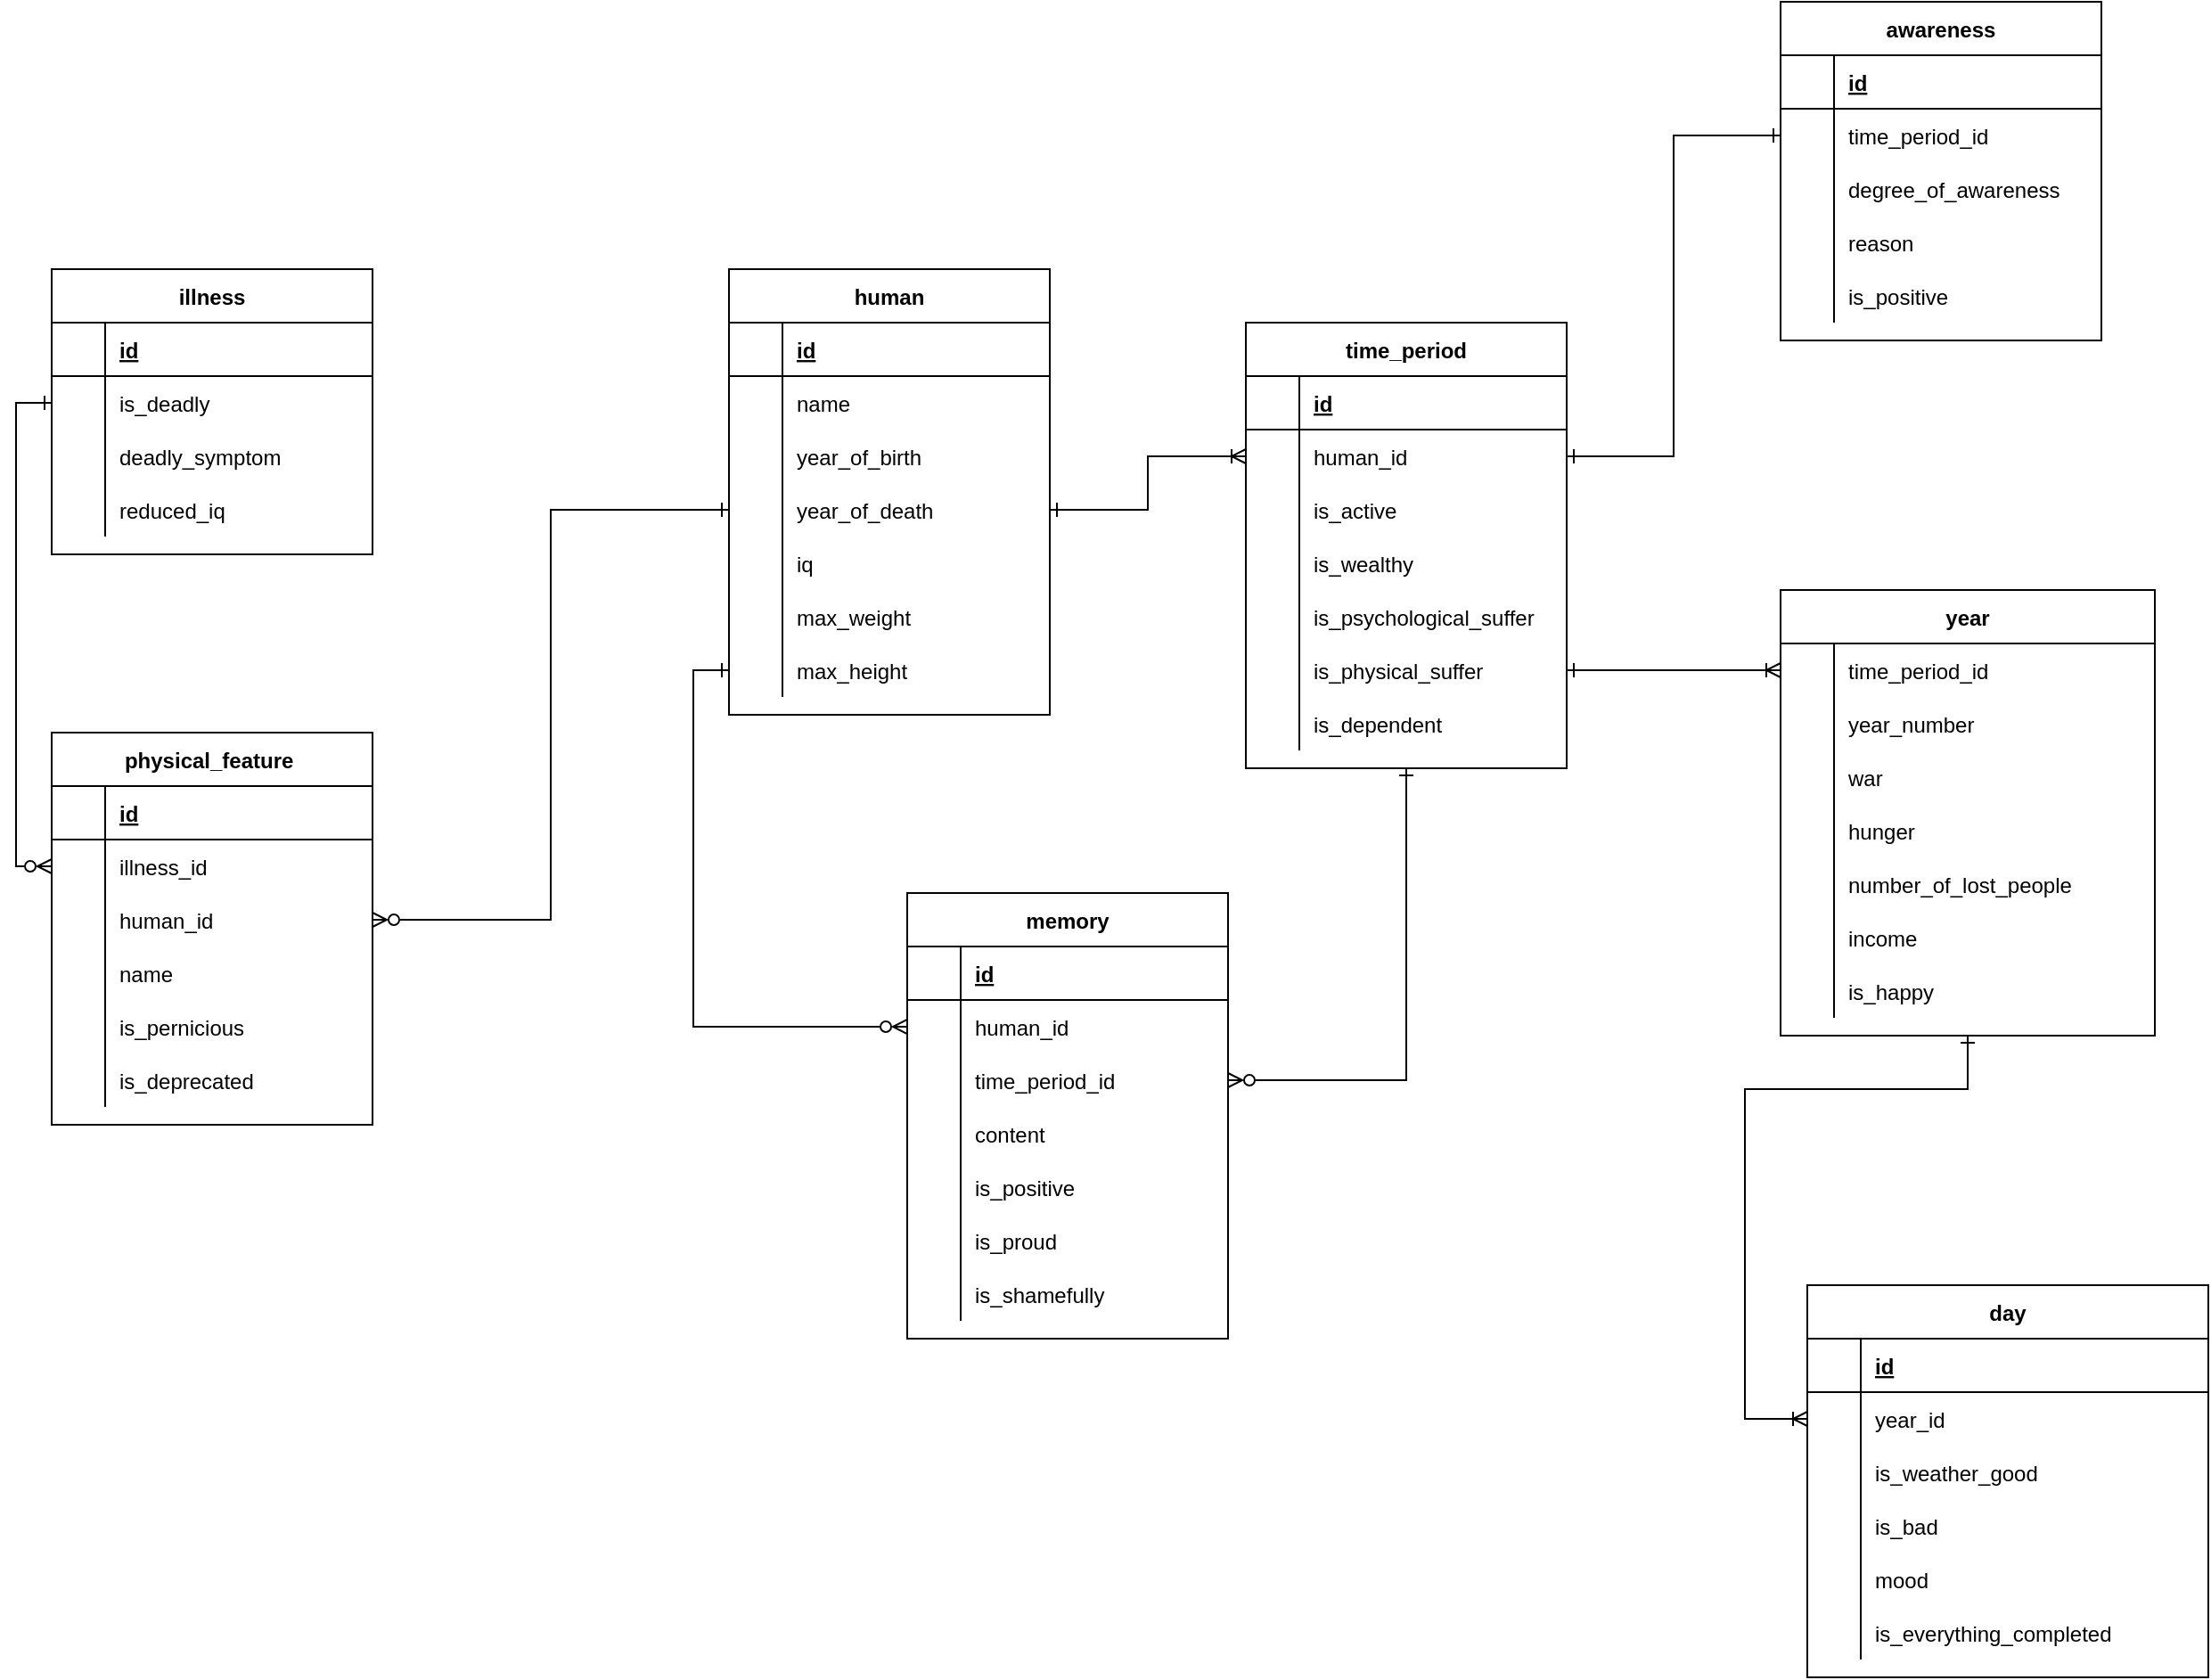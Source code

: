 <mxfile version="20.3.3" type="github">
  <diagram id="R2lEEEUBdFMjLlhIrx00" name="Page-1">
    <mxGraphModel dx="1298" dy="684" grid="1" gridSize="10" guides="1" tooltips="1" connect="1" arrows="1" fold="1" page="1" pageScale="1" pageWidth="850" pageHeight="1100" math="0" shadow="0" extFonts="Permanent Marker^https://fonts.googleapis.com/css?family=Permanent+Marker">
      <root>
        <mxCell id="0" />
        <mxCell id="1" parent="0" />
        <mxCell id="psuaxd9WMxlaG7wg7UD9-1" value="memory" style="shape=table;startSize=30;container=1;collapsible=1;childLayout=tableLayout;fixedRows=1;rowLines=0;fontStyle=1;align=center;resizeLast=1;" parent="1" vertex="1">
          <mxGeometry x="760" y="540" width="180" height="250" as="geometry" />
        </mxCell>
        <mxCell id="psuaxd9WMxlaG7wg7UD9-2" value="" style="shape=tableRow;horizontal=0;startSize=0;swimlaneHead=0;swimlaneBody=0;fillColor=none;collapsible=0;dropTarget=0;points=[[0,0.5],[1,0.5]];portConstraint=eastwest;top=0;left=0;right=0;bottom=1;" parent="psuaxd9WMxlaG7wg7UD9-1" vertex="1">
          <mxGeometry y="30" width="180" height="30" as="geometry" />
        </mxCell>
        <mxCell id="psuaxd9WMxlaG7wg7UD9-3" value="" style="shape=partialRectangle;connectable=0;fillColor=none;top=0;left=0;bottom=0;right=0;fontStyle=1;overflow=hidden;" parent="psuaxd9WMxlaG7wg7UD9-2" vertex="1">
          <mxGeometry width="30" height="30" as="geometry">
            <mxRectangle width="30" height="30" as="alternateBounds" />
          </mxGeometry>
        </mxCell>
        <mxCell id="psuaxd9WMxlaG7wg7UD9-4" value="id" style="shape=partialRectangle;connectable=0;fillColor=none;top=0;left=0;bottom=0;right=0;align=left;spacingLeft=6;fontStyle=5;overflow=hidden;" parent="psuaxd9WMxlaG7wg7UD9-2" vertex="1">
          <mxGeometry x="30" width="150" height="30" as="geometry">
            <mxRectangle width="150" height="30" as="alternateBounds" />
          </mxGeometry>
        </mxCell>
        <mxCell id="psuaxd9WMxlaG7wg7UD9-5" value="" style="shape=tableRow;horizontal=0;startSize=0;swimlaneHead=0;swimlaneBody=0;fillColor=none;collapsible=0;dropTarget=0;points=[[0,0.5],[1,0.5]];portConstraint=eastwest;top=0;left=0;right=0;bottom=0;" parent="psuaxd9WMxlaG7wg7UD9-1" vertex="1">
          <mxGeometry y="60" width="180" height="30" as="geometry" />
        </mxCell>
        <mxCell id="psuaxd9WMxlaG7wg7UD9-6" value="" style="shape=partialRectangle;connectable=0;fillColor=none;top=0;left=0;bottom=0;right=0;editable=1;overflow=hidden;" parent="psuaxd9WMxlaG7wg7UD9-5" vertex="1">
          <mxGeometry width="30" height="30" as="geometry">
            <mxRectangle width="30" height="30" as="alternateBounds" />
          </mxGeometry>
        </mxCell>
        <mxCell id="psuaxd9WMxlaG7wg7UD9-7" value="human_id" style="shape=partialRectangle;connectable=0;fillColor=none;top=0;left=0;bottom=0;right=0;align=left;spacingLeft=6;overflow=hidden;" parent="psuaxd9WMxlaG7wg7UD9-5" vertex="1">
          <mxGeometry x="30" width="150" height="30" as="geometry">
            <mxRectangle width="150" height="30" as="alternateBounds" />
          </mxGeometry>
        </mxCell>
        <mxCell id="psuaxd9WMxlaG7wg7UD9-8" value="" style="shape=tableRow;horizontal=0;startSize=0;swimlaneHead=0;swimlaneBody=0;fillColor=none;collapsible=0;dropTarget=0;points=[[0,0.5],[1,0.5]];portConstraint=eastwest;top=0;left=0;right=0;bottom=0;" parent="psuaxd9WMxlaG7wg7UD9-1" vertex="1">
          <mxGeometry y="90" width="180" height="30" as="geometry" />
        </mxCell>
        <mxCell id="psuaxd9WMxlaG7wg7UD9-9" value="" style="shape=partialRectangle;connectable=0;fillColor=none;top=0;left=0;bottom=0;right=0;editable=1;overflow=hidden;" parent="psuaxd9WMxlaG7wg7UD9-8" vertex="1">
          <mxGeometry width="30" height="30" as="geometry">
            <mxRectangle width="30" height="30" as="alternateBounds" />
          </mxGeometry>
        </mxCell>
        <mxCell id="psuaxd9WMxlaG7wg7UD9-10" value="time_period_id" style="shape=partialRectangle;connectable=0;fillColor=none;top=0;left=0;bottom=0;right=0;align=left;spacingLeft=6;overflow=hidden;" parent="psuaxd9WMxlaG7wg7UD9-8" vertex="1">
          <mxGeometry x="30" width="150" height="30" as="geometry">
            <mxRectangle width="150" height="30" as="alternateBounds" />
          </mxGeometry>
        </mxCell>
        <mxCell id="psuaxd9WMxlaG7wg7UD9-11" value="" style="shape=tableRow;horizontal=0;startSize=0;swimlaneHead=0;swimlaneBody=0;fillColor=none;collapsible=0;dropTarget=0;points=[[0,0.5],[1,0.5]];portConstraint=eastwest;top=0;left=0;right=0;bottom=0;" parent="psuaxd9WMxlaG7wg7UD9-1" vertex="1">
          <mxGeometry y="120" width="180" height="30" as="geometry" />
        </mxCell>
        <mxCell id="psuaxd9WMxlaG7wg7UD9-12" value="" style="shape=partialRectangle;connectable=0;fillColor=none;top=0;left=0;bottom=0;right=0;editable=1;overflow=hidden;" parent="psuaxd9WMxlaG7wg7UD9-11" vertex="1">
          <mxGeometry width="30" height="30" as="geometry">
            <mxRectangle width="30" height="30" as="alternateBounds" />
          </mxGeometry>
        </mxCell>
        <mxCell id="psuaxd9WMxlaG7wg7UD9-13" value="content" style="shape=partialRectangle;connectable=0;fillColor=none;top=0;left=0;bottom=0;right=0;align=left;spacingLeft=6;overflow=hidden;" parent="psuaxd9WMxlaG7wg7UD9-11" vertex="1">
          <mxGeometry x="30" width="150" height="30" as="geometry">
            <mxRectangle width="150" height="30" as="alternateBounds" />
          </mxGeometry>
        </mxCell>
        <mxCell id="psuaxd9WMxlaG7wg7UD9-167" value="" style="shape=tableRow;horizontal=0;startSize=0;swimlaneHead=0;swimlaneBody=0;fillColor=none;collapsible=0;dropTarget=0;points=[[0,0.5],[1,0.5]];portConstraint=eastwest;top=0;left=0;right=0;bottom=0;" parent="psuaxd9WMxlaG7wg7UD9-1" vertex="1">
          <mxGeometry y="150" width="180" height="30" as="geometry" />
        </mxCell>
        <mxCell id="psuaxd9WMxlaG7wg7UD9-168" value="" style="shape=partialRectangle;connectable=0;fillColor=none;top=0;left=0;bottom=0;right=0;editable=1;overflow=hidden;" parent="psuaxd9WMxlaG7wg7UD9-167" vertex="1">
          <mxGeometry width="30" height="30" as="geometry">
            <mxRectangle width="30" height="30" as="alternateBounds" />
          </mxGeometry>
        </mxCell>
        <mxCell id="psuaxd9WMxlaG7wg7UD9-169" value="is_positive" style="shape=partialRectangle;connectable=0;fillColor=none;top=0;left=0;bottom=0;right=0;align=left;spacingLeft=6;overflow=hidden;" parent="psuaxd9WMxlaG7wg7UD9-167" vertex="1">
          <mxGeometry x="30" width="150" height="30" as="geometry">
            <mxRectangle width="150" height="30" as="alternateBounds" />
          </mxGeometry>
        </mxCell>
        <mxCell id="psuaxd9WMxlaG7wg7UD9-170" value="" style="shape=tableRow;horizontal=0;startSize=0;swimlaneHead=0;swimlaneBody=0;fillColor=none;collapsible=0;dropTarget=0;points=[[0,0.5],[1,0.5]];portConstraint=eastwest;top=0;left=0;right=0;bottom=0;" parent="psuaxd9WMxlaG7wg7UD9-1" vertex="1">
          <mxGeometry y="180" width="180" height="30" as="geometry" />
        </mxCell>
        <mxCell id="psuaxd9WMxlaG7wg7UD9-171" value="" style="shape=partialRectangle;connectable=0;fillColor=none;top=0;left=0;bottom=0;right=0;editable=1;overflow=hidden;" parent="psuaxd9WMxlaG7wg7UD9-170" vertex="1">
          <mxGeometry width="30" height="30" as="geometry">
            <mxRectangle width="30" height="30" as="alternateBounds" />
          </mxGeometry>
        </mxCell>
        <mxCell id="psuaxd9WMxlaG7wg7UD9-172" value="is_proud" style="shape=partialRectangle;connectable=0;fillColor=none;top=0;left=0;bottom=0;right=0;align=left;spacingLeft=6;overflow=hidden;" parent="psuaxd9WMxlaG7wg7UD9-170" vertex="1">
          <mxGeometry x="30" width="150" height="30" as="geometry">
            <mxRectangle width="150" height="30" as="alternateBounds" />
          </mxGeometry>
        </mxCell>
        <mxCell id="psuaxd9WMxlaG7wg7UD9-173" value="" style="shape=tableRow;horizontal=0;startSize=0;swimlaneHead=0;swimlaneBody=0;fillColor=none;collapsible=0;dropTarget=0;points=[[0,0.5],[1,0.5]];portConstraint=eastwest;top=0;left=0;right=0;bottom=0;" parent="psuaxd9WMxlaG7wg7UD9-1" vertex="1">
          <mxGeometry y="210" width="180" height="30" as="geometry" />
        </mxCell>
        <mxCell id="psuaxd9WMxlaG7wg7UD9-174" value="" style="shape=partialRectangle;connectable=0;fillColor=none;top=0;left=0;bottom=0;right=0;editable=1;overflow=hidden;" parent="psuaxd9WMxlaG7wg7UD9-173" vertex="1">
          <mxGeometry width="30" height="30" as="geometry">
            <mxRectangle width="30" height="30" as="alternateBounds" />
          </mxGeometry>
        </mxCell>
        <mxCell id="psuaxd9WMxlaG7wg7UD9-175" value="is_shamefully" style="shape=partialRectangle;connectable=0;fillColor=none;top=0;left=0;bottom=0;right=0;align=left;spacingLeft=6;overflow=hidden;" parent="psuaxd9WMxlaG7wg7UD9-173" vertex="1">
          <mxGeometry x="30" width="150" height="30" as="geometry">
            <mxRectangle width="150" height="30" as="alternateBounds" />
          </mxGeometry>
        </mxCell>
        <mxCell id="psuaxd9WMxlaG7wg7UD9-14" value="illness" style="shape=table;startSize=30;container=1;collapsible=1;childLayout=tableLayout;fixedRows=1;rowLines=0;fontStyle=1;align=center;resizeLast=1;" parent="1" vertex="1">
          <mxGeometry x="280" y="190" width="180.0" height="160" as="geometry" />
        </mxCell>
        <mxCell id="psuaxd9WMxlaG7wg7UD9-15" value="" style="shape=tableRow;horizontal=0;startSize=0;swimlaneHead=0;swimlaneBody=0;fillColor=none;collapsible=0;dropTarget=0;points=[[0,0.5],[1,0.5]];portConstraint=eastwest;top=0;left=0;right=0;bottom=1;" parent="psuaxd9WMxlaG7wg7UD9-14" vertex="1">
          <mxGeometry y="30" width="180.0" height="30" as="geometry" />
        </mxCell>
        <mxCell id="psuaxd9WMxlaG7wg7UD9-16" value="" style="shape=partialRectangle;connectable=0;fillColor=none;top=0;left=0;bottom=0;right=0;fontStyle=1;overflow=hidden;" parent="psuaxd9WMxlaG7wg7UD9-15" vertex="1">
          <mxGeometry width="30" height="30" as="geometry">
            <mxRectangle width="30" height="30" as="alternateBounds" />
          </mxGeometry>
        </mxCell>
        <mxCell id="psuaxd9WMxlaG7wg7UD9-17" value="id" style="shape=partialRectangle;connectable=0;fillColor=none;top=0;left=0;bottom=0;right=0;align=left;spacingLeft=6;fontStyle=5;overflow=hidden;" parent="psuaxd9WMxlaG7wg7UD9-15" vertex="1">
          <mxGeometry x="30" width="150.0" height="30" as="geometry">
            <mxRectangle width="150.0" height="30" as="alternateBounds" />
          </mxGeometry>
        </mxCell>
        <mxCell id="psuaxd9WMxlaG7wg7UD9-21" value="" style="shape=tableRow;horizontal=0;startSize=0;swimlaneHead=0;swimlaneBody=0;fillColor=none;collapsible=0;dropTarget=0;points=[[0,0.5],[1,0.5]];portConstraint=eastwest;top=0;left=0;right=0;bottom=0;" parent="psuaxd9WMxlaG7wg7UD9-14" vertex="1">
          <mxGeometry y="60" width="180.0" height="30" as="geometry" />
        </mxCell>
        <mxCell id="psuaxd9WMxlaG7wg7UD9-22" value="" style="shape=partialRectangle;connectable=0;fillColor=none;top=0;left=0;bottom=0;right=0;editable=1;overflow=hidden;" parent="psuaxd9WMxlaG7wg7UD9-21" vertex="1">
          <mxGeometry width="30" height="30" as="geometry">
            <mxRectangle width="30" height="30" as="alternateBounds" />
          </mxGeometry>
        </mxCell>
        <mxCell id="psuaxd9WMxlaG7wg7UD9-23" value="is_deadly" style="shape=partialRectangle;connectable=0;fillColor=none;top=0;left=0;bottom=0;right=0;align=left;spacingLeft=6;overflow=hidden;" parent="psuaxd9WMxlaG7wg7UD9-21" vertex="1">
          <mxGeometry x="30" width="150.0" height="30" as="geometry">
            <mxRectangle width="150.0" height="30" as="alternateBounds" />
          </mxGeometry>
        </mxCell>
        <mxCell id="psuaxd9WMxlaG7wg7UD9-24" value="" style="shape=tableRow;horizontal=0;startSize=0;swimlaneHead=0;swimlaneBody=0;fillColor=none;collapsible=0;dropTarget=0;points=[[0,0.5],[1,0.5]];portConstraint=eastwest;top=0;left=0;right=0;bottom=0;" parent="psuaxd9WMxlaG7wg7UD9-14" vertex="1">
          <mxGeometry y="90" width="180.0" height="30" as="geometry" />
        </mxCell>
        <mxCell id="psuaxd9WMxlaG7wg7UD9-25" value="" style="shape=partialRectangle;connectable=0;fillColor=none;top=0;left=0;bottom=0;right=0;editable=1;overflow=hidden;" parent="psuaxd9WMxlaG7wg7UD9-24" vertex="1">
          <mxGeometry width="30" height="30" as="geometry">
            <mxRectangle width="30" height="30" as="alternateBounds" />
          </mxGeometry>
        </mxCell>
        <mxCell id="psuaxd9WMxlaG7wg7UD9-26" value="deadly_symptom" style="shape=partialRectangle;connectable=0;fillColor=none;top=0;left=0;bottom=0;right=0;align=left;spacingLeft=6;overflow=hidden;" parent="psuaxd9WMxlaG7wg7UD9-24" vertex="1">
          <mxGeometry x="30" width="150.0" height="30" as="geometry">
            <mxRectangle width="150.0" height="30" as="alternateBounds" />
          </mxGeometry>
        </mxCell>
        <mxCell id="Qp9HagO6VW5ibXUJ8tIW-1" value="" style="shape=tableRow;horizontal=0;startSize=0;swimlaneHead=0;swimlaneBody=0;fillColor=none;collapsible=0;dropTarget=0;points=[[0,0.5],[1,0.5]];portConstraint=eastwest;top=0;left=0;right=0;bottom=0;" vertex="1" parent="psuaxd9WMxlaG7wg7UD9-14">
          <mxGeometry y="120" width="180.0" height="30" as="geometry" />
        </mxCell>
        <mxCell id="Qp9HagO6VW5ibXUJ8tIW-2" value="" style="shape=partialRectangle;connectable=0;fillColor=none;top=0;left=0;bottom=0;right=0;editable=1;overflow=hidden;" vertex="1" parent="Qp9HagO6VW5ibXUJ8tIW-1">
          <mxGeometry width="30" height="30" as="geometry">
            <mxRectangle width="30" height="30" as="alternateBounds" />
          </mxGeometry>
        </mxCell>
        <mxCell id="Qp9HagO6VW5ibXUJ8tIW-3" value="reduced_iq" style="shape=partialRectangle;connectable=0;fillColor=none;top=0;left=0;bottom=0;right=0;align=left;spacingLeft=6;overflow=hidden;" vertex="1" parent="Qp9HagO6VW5ibXUJ8tIW-1">
          <mxGeometry x="30" width="150.0" height="30" as="geometry">
            <mxRectangle width="150.0" height="30" as="alternateBounds" />
          </mxGeometry>
        </mxCell>
        <mxCell id="psuaxd9WMxlaG7wg7UD9-144" style="edgeStyle=orthogonalEdgeStyle;rounded=0;orthogonalLoop=1;jettySize=auto;html=1;startArrow=ERone;startFill=0;endArrow=ERone;endFill=0;exitX=1;exitY=0.5;exitDx=0;exitDy=0;" parent="1" source="psuaxd9WMxlaG7wg7UD9-31" target="psuaxd9WMxlaG7wg7UD9-70" edge="1">
          <mxGeometry relative="1" as="geometry" />
        </mxCell>
        <mxCell id="psuaxd9WMxlaG7wg7UD9-27" value="time_period" style="shape=table;startSize=30;container=1;collapsible=1;childLayout=tableLayout;fixedRows=1;rowLines=0;fontStyle=1;align=center;resizeLast=1;" parent="1" vertex="1">
          <mxGeometry x="950" y="220" width="180" height="250" as="geometry" />
        </mxCell>
        <mxCell id="psuaxd9WMxlaG7wg7UD9-28" value="" style="shape=tableRow;horizontal=0;startSize=0;swimlaneHead=0;swimlaneBody=0;fillColor=none;collapsible=0;dropTarget=0;points=[[0,0.5],[1,0.5]];portConstraint=eastwest;top=0;left=0;right=0;bottom=1;" parent="psuaxd9WMxlaG7wg7UD9-27" vertex="1">
          <mxGeometry y="30" width="180" height="30" as="geometry" />
        </mxCell>
        <mxCell id="psuaxd9WMxlaG7wg7UD9-29" value="" style="shape=partialRectangle;connectable=0;fillColor=none;top=0;left=0;bottom=0;right=0;fontStyle=1;overflow=hidden;" parent="psuaxd9WMxlaG7wg7UD9-28" vertex="1">
          <mxGeometry width="30" height="30" as="geometry">
            <mxRectangle width="30" height="30" as="alternateBounds" />
          </mxGeometry>
        </mxCell>
        <mxCell id="psuaxd9WMxlaG7wg7UD9-30" value="id" style="shape=partialRectangle;connectable=0;fillColor=none;top=0;left=0;bottom=0;right=0;align=left;spacingLeft=6;fontStyle=5;overflow=hidden;" parent="psuaxd9WMxlaG7wg7UD9-28" vertex="1">
          <mxGeometry x="30" width="150" height="30" as="geometry">
            <mxRectangle width="150" height="30" as="alternateBounds" />
          </mxGeometry>
        </mxCell>
        <mxCell id="psuaxd9WMxlaG7wg7UD9-31" value="" style="shape=tableRow;horizontal=0;startSize=0;swimlaneHead=0;swimlaneBody=0;fillColor=none;collapsible=0;dropTarget=0;points=[[0,0.5],[1,0.5]];portConstraint=eastwest;top=0;left=0;right=0;bottom=0;" parent="psuaxd9WMxlaG7wg7UD9-27" vertex="1">
          <mxGeometry y="60" width="180" height="30" as="geometry" />
        </mxCell>
        <mxCell id="psuaxd9WMxlaG7wg7UD9-32" value="" style="shape=partialRectangle;connectable=0;fillColor=none;top=0;left=0;bottom=0;right=0;editable=1;overflow=hidden;" parent="psuaxd9WMxlaG7wg7UD9-31" vertex="1">
          <mxGeometry width="30" height="30" as="geometry">
            <mxRectangle width="30" height="30" as="alternateBounds" />
          </mxGeometry>
        </mxCell>
        <mxCell id="psuaxd9WMxlaG7wg7UD9-33" value="human_id" style="shape=partialRectangle;connectable=0;fillColor=none;top=0;left=0;bottom=0;right=0;align=left;spacingLeft=6;overflow=hidden;" parent="psuaxd9WMxlaG7wg7UD9-31" vertex="1">
          <mxGeometry x="30" width="150" height="30" as="geometry">
            <mxRectangle width="150" height="30" as="alternateBounds" />
          </mxGeometry>
        </mxCell>
        <mxCell id="psuaxd9WMxlaG7wg7UD9-34" value="" style="shape=tableRow;horizontal=0;startSize=0;swimlaneHead=0;swimlaneBody=0;fillColor=none;collapsible=0;dropTarget=0;points=[[0,0.5],[1,0.5]];portConstraint=eastwest;top=0;left=0;right=0;bottom=0;" parent="psuaxd9WMxlaG7wg7UD9-27" vertex="1">
          <mxGeometry y="90" width="180" height="30" as="geometry" />
        </mxCell>
        <mxCell id="psuaxd9WMxlaG7wg7UD9-35" value="" style="shape=partialRectangle;connectable=0;fillColor=none;top=0;left=0;bottom=0;right=0;editable=1;overflow=hidden;" parent="psuaxd9WMxlaG7wg7UD9-34" vertex="1">
          <mxGeometry width="30" height="30" as="geometry">
            <mxRectangle width="30" height="30" as="alternateBounds" />
          </mxGeometry>
        </mxCell>
        <mxCell id="psuaxd9WMxlaG7wg7UD9-36" value="is_active" style="shape=partialRectangle;connectable=0;fillColor=none;top=0;left=0;bottom=0;right=0;align=left;spacingLeft=6;overflow=hidden;" parent="psuaxd9WMxlaG7wg7UD9-34" vertex="1">
          <mxGeometry x="30" width="150" height="30" as="geometry">
            <mxRectangle width="150" height="30" as="alternateBounds" />
          </mxGeometry>
        </mxCell>
        <mxCell id="psuaxd9WMxlaG7wg7UD9-37" value="" style="shape=tableRow;horizontal=0;startSize=0;swimlaneHead=0;swimlaneBody=0;fillColor=none;collapsible=0;dropTarget=0;points=[[0,0.5],[1,0.5]];portConstraint=eastwest;top=0;left=0;right=0;bottom=0;" parent="psuaxd9WMxlaG7wg7UD9-27" vertex="1">
          <mxGeometry y="120" width="180" height="30" as="geometry" />
        </mxCell>
        <mxCell id="psuaxd9WMxlaG7wg7UD9-38" value="" style="shape=partialRectangle;connectable=0;fillColor=none;top=0;left=0;bottom=0;right=0;editable=1;overflow=hidden;" parent="psuaxd9WMxlaG7wg7UD9-37" vertex="1">
          <mxGeometry width="30" height="30" as="geometry">
            <mxRectangle width="30" height="30" as="alternateBounds" />
          </mxGeometry>
        </mxCell>
        <mxCell id="psuaxd9WMxlaG7wg7UD9-39" value="is_wealthy " style="shape=partialRectangle;connectable=0;fillColor=none;top=0;left=0;bottom=0;right=0;align=left;spacingLeft=6;overflow=hidden;" parent="psuaxd9WMxlaG7wg7UD9-37" vertex="1">
          <mxGeometry x="30" width="150" height="30" as="geometry">
            <mxRectangle width="150" height="30" as="alternateBounds" />
          </mxGeometry>
        </mxCell>
        <mxCell id="psuaxd9WMxlaG7wg7UD9-130" value="" style="shape=tableRow;horizontal=0;startSize=0;swimlaneHead=0;swimlaneBody=0;fillColor=none;collapsible=0;dropTarget=0;points=[[0,0.5],[1,0.5]];portConstraint=eastwest;top=0;left=0;right=0;bottom=0;" parent="psuaxd9WMxlaG7wg7UD9-27" vertex="1">
          <mxGeometry y="150" width="180" height="30" as="geometry" />
        </mxCell>
        <mxCell id="psuaxd9WMxlaG7wg7UD9-131" value="" style="shape=partialRectangle;connectable=0;fillColor=none;top=0;left=0;bottom=0;right=0;editable=1;overflow=hidden;" parent="psuaxd9WMxlaG7wg7UD9-130" vertex="1">
          <mxGeometry width="30" height="30" as="geometry">
            <mxRectangle width="30" height="30" as="alternateBounds" />
          </mxGeometry>
        </mxCell>
        <mxCell id="psuaxd9WMxlaG7wg7UD9-132" value="is_psychological_suffer" style="shape=partialRectangle;connectable=0;fillColor=none;top=0;left=0;bottom=0;right=0;align=left;spacingLeft=6;overflow=hidden;" parent="psuaxd9WMxlaG7wg7UD9-130" vertex="1">
          <mxGeometry x="30" width="150" height="30" as="geometry">
            <mxRectangle width="150" height="30" as="alternateBounds" />
          </mxGeometry>
        </mxCell>
        <mxCell id="psuaxd9WMxlaG7wg7UD9-133" value="" style="shape=tableRow;horizontal=0;startSize=0;swimlaneHead=0;swimlaneBody=0;fillColor=none;collapsible=0;dropTarget=0;points=[[0,0.5],[1,0.5]];portConstraint=eastwest;top=0;left=0;right=0;bottom=0;" parent="psuaxd9WMxlaG7wg7UD9-27" vertex="1">
          <mxGeometry y="180" width="180" height="30" as="geometry" />
        </mxCell>
        <mxCell id="psuaxd9WMxlaG7wg7UD9-134" value="" style="shape=partialRectangle;connectable=0;fillColor=none;top=0;left=0;bottom=0;right=0;editable=1;overflow=hidden;" parent="psuaxd9WMxlaG7wg7UD9-133" vertex="1">
          <mxGeometry width="30" height="30" as="geometry">
            <mxRectangle width="30" height="30" as="alternateBounds" />
          </mxGeometry>
        </mxCell>
        <mxCell id="psuaxd9WMxlaG7wg7UD9-135" value="is_physical_suffer" style="shape=partialRectangle;connectable=0;fillColor=none;top=0;left=0;bottom=0;right=0;align=left;spacingLeft=6;overflow=hidden;" parent="psuaxd9WMxlaG7wg7UD9-133" vertex="1">
          <mxGeometry x="30" width="150" height="30" as="geometry">
            <mxRectangle width="150" height="30" as="alternateBounds" />
          </mxGeometry>
        </mxCell>
        <mxCell id="psuaxd9WMxlaG7wg7UD9-137" value="" style="shape=tableRow;horizontal=0;startSize=0;swimlaneHead=0;swimlaneBody=0;fillColor=none;collapsible=0;dropTarget=0;points=[[0,0.5],[1,0.5]];portConstraint=eastwest;top=0;left=0;right=0;bottom=0;" parent="psuaxd9WMxlaG7wg7UD9-27" vertex="1">
          <mxGeometry y="210" width="180" height="30" as="geometry" />
        </mxCell>
        <mxCell id="psuaxd9WMxlaG7wg7UD9-138" value="" style="shape=partialRectangle;connectable=0;fillColor=none;top=0;left=0;bottom=0;right=0;editable=1;overflow=hidden;" parent="psuaxd9WMxlaG7wg7UD9-137" vertex="1">
          <mxGeometry width="30" height="30" as="geometry">
            <mxRectangle width="30" height="30" as="alternateBounds" />
          </mxGeometry>
        </mxCell>
        <mxCell id="psuaxd9WMxlaG7wg7UD9-139" value="is_dependent" style="shape=partialRectangle;connectable=0;fillColor=none;top=0;left=0;bottom=0;right=0;align=left;spacingLeft=6;overflow=hidden;" parent="psuaxd9WMxlaG7wg7UD9-137" vertex="1">
          <mxGeometry x="30" width="150" height="30" as="geometry">
            <mxRectangle width="150" height="30" as="alternateBounds" />
          </mxGeometry>
        </mxCell>
        <mxCell id="psuaxd9WMxlaG7wg7UD9-40" value="day" style="shape=table;startSize=30;container=1;collapsible=1;childLayout=tableLayout;fixedRows=1;rowLines=0;fontStyle=1;align=center;resizeLast=1;" parent="1" vertex="1">
          <mxGeometry x="1265" y="760" width="225" height="220" as="geometry" />
        </mxCell>
        <mxCell id="psuaxd9WMxlaG7wg7UD9-41" value="" style="shape=tableRow;horizontal=0;startSize=0;swimlaneHead=0;swimlaneBody=0;fillColor=none;collapsible=0;dropTarget=0;points=[[0,0.5],[1,0.5]];portConstraint=eastwest;top=0;left=0;right=0;bottom=1;" parent="psuaxd9WMxlaG7wg7UD9-40" vertex="1">
          <mxGeometry y="30" width="225" height="30" as="geometry" />
        </mxCell>
        <mxCell id="psuaxd9WMxlaG7wg7UD9-42" value="" style="shape=partialRectangle;connectable=0;fillColor=none;top=0;left=0;bottom=0;right=0;fontStyle=1;overflow=hidden;" parent="psuaxd9WMxlaG7wg7UD9-41" vertex="1">
          <mxGeometry width="30" height="30" as="geometry">
            <mxRectangle width="30" height="30" as="alternateBounds" />
          </mxGeometry>
        </mxCell>
        <mxCell id="psuaxd9WMxlaG7wg7UD9-43" value="id" style="shape=partialRectangle;connectable=0;fillColor=none;top=0;left=0;bottom=0;right=0;align=left;spacingLeft=6;fontStyle=5;overflow=hidden;" parent="psuaxd9WMxlaG7wg7UD9-41" vertex="1">
          <mxGeometry x="30" width="195" height="30" as="geometry">
            <mxRectangle width="195" height="30" as="alternateBounds" />
          </mxGeometry>
        </mxCell>
        <mxCell id="psuaxd9WMxlaG7wg7UD9-44" value="" style="shape=tableRow;horizontal=0;startSize=0;swimlaneHead=0;swimlaneBody=0;fillColor=none;collapsible=0;dropTarget=0;points=[[0,0.5],[1,0.5]];portConstraint=eastwest;top=0;left=0;right=0;bottom=0;" parent="psuaxd9WMxlaG7wg7UD9-40" vertex="1">
          <mxGeometry y="60" width="225" height="30" as="geometry" />
        </mxCell>
        <mxCell id="psuaxd9WMxlaG7wg7UD9-45" value="" style="shape=partialRectangle;connectable=0;fillColor=none;top=0;left=0;bottom=0;right=0;editable=1;overflow=hidden;" parent="psuaxd9WMxlaG7wg7UD9-44" vertex="1">
          <mxGeometry width="30" height="30" as="geometry">
            <mxRectangle width="30" height="30" as="alternateBounds" />
          </mxGeometry>
        </mxCell>
        <mxCell id="psuaxd9WMxlaG7wg7UD9-46" value="year_id" style="shape=partialRectangle;connectable=0;fillColor=none;top=0;left=0;bottom=0;right=0;align=left;spacingLeft=6;overflow=hidden;" parent="psuaxd9WMxlaG7wg7UD9-44" vertex="1">
          <mxGeometry x="30" width="195" height="30" as="geometry">
            <mxRectangle width="195" height="30" as="alternateBounds" />
          </mxGeometry>
        </mxCell>
        <mxCell id="psuaxd9WMxlaG7wg7UD9-163" value="" style="shape=tableRow;horizontal=0;startSize=0;swimlaneHead=0;swimlaneBody=0;fillColor=none;collapsible=0;dropTarget=0;points=[[0,0.5],[1,0.5]];portConstraint=eastwest;top=0;left=0;right=0;bottom=0;" parent="psuaxd9WMxlaG7wg7UD9-40" vertex="1">
          <mxGeometry y="90" width="225" height="30" as="geometry" />
        </mxCell>
        <mxCell id="psuaxd9WMxlaG7wg7UD9-164" value="" style="shape=partialRectangle;connectable=0;fillColor=none;top=0;left=0;bottom=0;right=0;editable=1;overflow=hidden;" parent="psuaxd9WMxlaG7wg7UD9-163" vertex="1">
          <mxGeometry width="30" height="30" as="geometry">
            <mxRectangle width="30" height="30" as="alternateBounds" />
          </mxGeometry>
        </mxCell>
        <mxCell id="psuaxd9WMxlaG7wg7UD9-165" value="is_weather_good" style="shape=partialRectangle;connectable=0;fillColor=none;top=0;left=0;bottom=0;right=0;align=left;spacingLeft=6;overflow=hidden;" parent="psuaxd9WMxlaG7wg7UD9-163" vertex="1">
          <mxGeometry x="30" width="195" height="30" as="geometry">
            <mxRectangle width="195" height="30" as="alternateBounds" />
          </mxGeometry>
        </mxCell>
        <mxCell id="psuaxd9WMxlaG7wg7UD9-47" value="" style="shape=tableRow;horizontal=0;startSize=0;swimlaneHead=0;swimlaneBody=0;fillColor=none;collapsible=0;dropTarget=0;points=[[0,0.5],[1,0.5]];portConstraint=eastwest;top=0;left=0;right=0;bottom=0;" parent="psuaxd9WMxlaG7wg7UD9-40" vertex="1">
          <mxGeometry y="120" width="225" height="30" as="geometry" />
        </mxCell>
        <mxCell id="psuaxd9WMxlaG7wg7UD9-48" value="" style="shape=partialRectangle;connectable=0;fillColor=none;top=0;left=0;bottom=0;right=0;editable=1;overflow=hidden;" parent="psuaxd9WMxlaG7wg7UD9-47" vertex="1">
          <mxGeometry width="30" height="30" as="geometry">
            <mxRectangle width="30" height="30" as="alternateBounds" />
          </mxGeometry>
        </mxCell>
        <mxCell id="psuaxd9WMxlaG7wg7UD9-49" value="is_bad" style="shape=partialRectangle;connectable=0;fillColor=none;top=0;left=0;bottom=0;right=0;align=left;spacingLeft=6;overflow=hidden;" parent="psuaxd9WMxlaG7wg7UD9-47" vertex="1">
          <mxGeometry x="30" width="195" height="30" as="geometry">
            <mxRectangle width="195" height="30" as="alternateBounds" />
          </mxGeometry>
        </mxCell>
        <mxCell id="psuaxd9WMxlaG7wg7UD9-50" value="" style="shape=tableRow;horizontal=0;startSize=0;swimlaneHead=0;swimlaneBody=0;fillColor=none;collapsible=0;dropTarget=0;points=[[0,0.5],[1,0.5]];portConstraint=eastwest;top=0;left=0;right=0;bottom=0;" parent="psuaxd9WMxlaG7wg7UD9-40" vertex="1">
          <mxGeometry y="150" width="225" height="30" as="geometry" />
        </mxCell>
        <mxCell id="psuaxd9WMxlaG7wg7UD9-51" value="" style="shape=partialRectangle;connectable=0;fillColor=none;top=0;left=0;bottom=0;right=0;editable=1;overflow=hidden;" parent="psuaxd9WMxlaG7wg7UD9-50" vertex="1">
          <mxGeometry width="30" height="30" as="geometry">
            <mxRectangle width="30" height="30" as="alternateBounds" />
          </mxGeometry>
        </mxCell>
        <mxCell id="psuaxd9WMxlaG7wg7UD9-52" value="mood" style="shape=partialRectangle;connectable=0;fillColor=none;top=0;left=0;bottom=0;right=0;align=left;spacingLeft=6;overflow=hidden;" parent="psuaxd9WMxlaG7wg7UD9-50" vertex="1">
          <mxGeometry x="30" width="195" height="30" as="geometry">
            <mxRectangle width="195" height="30" as="alternateBounds" />
          </mxGeometry>
        </mxCell>
        <mxCell id="psuaxd9WMxlaG7wg7UD9-159" value="" style="shape=tableRow;horizontal=0;startSize=0;swimlaneHead=0;swimlaneBody=0;fillColor=none;collapsible=0;dropTarget=0;points=[[0,0.5],[1,0.5]];portConstraint=eastwest;top=0;left=0;right=0;bottom=0;" parent="psuaxd9WMxlaG7wg7UD9-40" vertex="1">
          <mxGeometry y="180" width="225" height="30" as="geometry" />
        </mxCell>
        <mxCell id="psuaxd9WMxlaG7wg7UD9-160" value="" style="shape=partialRectangle;connectable=0;fillColor=none;top=0;left=0;bottom=0;right=0;editable=1;overflow=hidden;" parent="psuaxd9WMxlaG7wg7UD9-159" vertex="1">
          <mxGeometry width="30" height="30" as="geometry">
            <mxRectangle width="30" height="30" as="alternateBounds" />
          </mxGeometry>
        </mxCell>
        <mxCell id="psuaxd9WMxlaG7wg7UD9-161" value="is_everything_completed" style="shape=partialRectangle;connectable=0;fillColor=none;top=0;left=0;bottom=0;right=0;align=left;spacingLeft=6;overflow=hidden;" parent="psuaxd9WMxlaG7wg7UD9-159" vertex="1">
          <mxGeometry x="30" width="195" height="30" as="geometry">
            <mxRectangle width="195" height="30" as="alternateBounds" />
          </mxGeometry>
        </mxCell>
        <mxCell id="psuaxd9WMxlaG7wg7UD9-66" value="awareness" style="shape=table;startSize=30;container=1;collapsible=1;childLayout=tableLayout;fixedRows=1;rowLines=0;fontStyle=1;align=center;resizeLast=1;" parent="1" vertex="1">
          <mxGeometry x="1250" y="40" width="180" height="190" as="geometry" />
        </mxCell>
        <mxCell id="psuaxd9WMxlaG7wg7UD9-67" value="" style="shape=tableRow;horizontal=0;startSize=0;swimlaneHead=0;swimlaneBody=0;fillColor=none;collapsible=0;dropTarget=0;points=[[0,0.5],[1,0.5]];portConstraint=eastwest;top=0;left=0;right=0;bottom=1;" parent="psuaxd9WMxlaG7wg7UD9-66" vertex="1">
          <mxGeometry y="30" width="180" height="30" as="geometry" />
        </mxCell>
        <mxCell id="psuaxd9WMxlaG7wg7UD9-68" value="" style="shape=partialRectangle;connectable=0;fillColor=none;top=0;left=0;bottom=0;right=0;fontStyle=1;overflow=hidden;" parent="psuaxd9WMxlaG7wg7UD9-67" vertex="1">
          <mxGeometry width="30" height="30" as="geometry">
            <mxRectangle width="30" height="30" as="alternateBounds" />
          </mxGeometry>
        </mxCell>
        <mxCell id="psuaxd9WMxlaG7wg7UD9-69" value="id" style="shape=partialRectangle;connectable=0;fillColor=none;top=0;left=0;bottom=0;right=0;align=left;spacingLeft=6;fontStyle=5;overflow=hidden;" parent="psuaxd9WMxlaG7wg7UD9-67" vertex="1">
          <mxGeometry x="30" width="150" height="30" as="geometry">
            <mxRectangle width="150" height="30" as="alternateBounds" />
          </mxGeometry>
        </mxCell>
        <mxCell id="psuaxd9WMxlaG7wg7UD9-70" value="" style="shape=tableRow;horizontal=0;startSize=0;swimlaneHead=0;swimlaneBody=0;fillColor=none;collapsible=0;dropTarget=0;points=[[0,0.5],[1,0.5]];portConstraint=eastwest;top=0;left=0;right=0;bottom=0;" parent="psuaxd9WMxlaG7wg7UD9-66" vertex="1">
          <mxGeometry y="60" width="180" height="30" as="geometry" />
        </mxCell>
        <mxCell id="psuaxd9WMxlaG7wg7UD9-71" value="" style="shape=partialRectangle;connectable=0;fillColor=none;top=0;left=0;bottom=0;right=0;editable=1;overflow=hidden;" parent="psuaxd9WMxlaG7wg7UD9-70" vertex="1">
          <mxGeometry width="30" height="30" as="geometry">
            <mxRectangle width="30" height="30" as="alternateBounds" />
          </mxGeometry>
        </mxCell>
        <mxCell id="psuaxd9WMxlaG7wg7UD9-72" value="time_period_id" style="shape=partialRectangle;connectable=0;fillColor=none;top=0;left=0;bottom=0;right=0;align=left;spacingLeft=6;overflow=hidden;" parent="psuaxd9WMxlaG7wg7UD9-70" vertex="1">
          <mxGeometry x="30" width="150" height="30" as="geometry">
            <mxRectangle width="150" height="30" as="alternateBounds" />
          </mxGeometry>
        </mxCell>
        <mxCell id="psuaxd9WMxlaG7wg7UD9-73" value="" style="shape=tableRow;horizontal=0;startSize=0;swimlaneHead=0;swimlaneBody=0;fillColor=none;collapsible=0;dropTarget=0;points=[[0,0.5],[1,0.5]];portConstraint=eastwest;top=0;left=0;right=0;bottom=0;" parent="psuaxd9WMxlaG7wg7UD9-66" vertex="1">
          <mxGeometry y="90" width="180" height="30" as="geometry" />
        </mxCell>
        <mxCell id="psuaxd9WMxlaG7wg7UD9-74" value="" style="shape=partialRectangle;connectable=0;fillColor=none;top=0;left=0;bottom=0;right=0;editable=1;overflow=hidden;" parent="psuaxd9WMxlaG7wg7UD9-73" vertex="1">
          <mxGeometry width="30" height="30" as="geometry">
            <mxRectangle width="30" height="30" as="alternateBounds" />
          </mxGeometry>
        </mxCell>
        <mxCell id="psuaxd9WMxlaG7wg7UD9-75" value="degree_of_awareness" style="shape=partialRectangle;connectable=0;fillColor=none;top=0;left=0;bottom=0;right=0;align=left;spacingLeft=6;overflow=hidden;" parent="psuaxd9WMxlaG7wg7UD9-73" vertex="1">
          <mxGeometry x="30" width="150" height="30" as="geometry">
            <mxRectangle width="150" height="30" as="alternateBounds" />
          </mxGeometry>
        </mxCell>
        <mxCell id="psuaxd9WMxlaG7wg7UD9-76" value="" style="shape=tableRow;horizontal=0;startSize=0;swimlaneHead=0;swimlaneBody=0;fillColor=none;collapsible=0;dropTarget=0;points=[[0,0.5],[1,0.5]];portConstraint=eastwest;top=0;left=0;right=0;bottom=0;" parent="psuaxd9WMxlaG7wg7UD9-66" vertex="1">
          <mxGeometry y="120" width="180" height="30" as="geometry" />
        </mxCell>
        <mxCell id="psuaxd9WMxlaG7wg7UD9-77" value="" style="shape=partialRectangle;connectable=0;fillColor=none;top=0;left=0;bottom=0;right=0;editable=1;overflow=hidden;" parent="psuaxd9WMxlaG7wg7UD9-76" vertex="1">
          <mxGeometry width="30" height="30" as="geometry">
            <mxRectangle width="30" height="30" as="alternateBounds" />
          </mxGeometry>
        </mxCell>
        <mxCell id="psuaxd9WMxlaG7wg7UD9-78" value="reason" style="shape=partialRectangle;connectable=0;fillColor=none;top=0;left=0;bottom=0;right=0;align=left;spacingLeft=6;overflow=hidden;" parent="psuaxd9WMxlaG7wg7UD9-76" vertex="1">
          <mxGeometry x="30" width="150" height="30" as="geometry">
            <mxRectangle width="150" height="30" as="alternateBounds" />
          </mxGeometry>
        </mxCell>
        <mxCell id="psuaxd9WMxlaG7wg7UD9-141" value="" style="shape=tableRow;horizontal=0;startSize=0;swimlaneHead=0;swimlaneBody=0;fillColor=none;collapsible=0;dropTarget=0;points=[[0,0.5],[1,0.5]];portConstraint=eastwest;top=0;left=0;right=0;bottom=0;" parent="psuaxd9WMxlaG7wg7UD9-66" vertex="1">
          <mxGeometry y="150" width="180" height="30" as="geometry" />
        </mxCell>
        <mxCell id="psuaxd9WMxlaG7wg7UD9-142" value="" style="shape=partialRectangle;connectable=0;fillColor=none;top=0;left=0;bottom=0;right=0;editable=1;overflow=hidden;" parent="psuaxd9WMxlaG7wg7UD9-141" vertex="1">
          <mxGeometry width="30" height="30" as="geometry">
            <mxRectangle width="30" height="30" as="alternateBounds" />
          </mxGeometry>
        </mxCell>
        <mxCell id="psuaxd9WMxlaG7wg7UD9-143" value="is_positive" style="shape=partialRectangle;connectable=0;fillColor=none;top=0;left=0;bottom=0;right=0;align=left;spacingLeft=6;overflow=hidden;" parent="psuaxd9WMxlaG7wg7UD9-141" vertex="1">
          <mxGeometry x="30" width="150" height="30" as="geometry">
            <mxRectangle width="150" height="30" as="alternateBounds" />
          </mxGeometry>
        </mxCell>
        <mxCell id="psuaxd9WMxlaG7wg7UD9-79" value="human" style="shape=table;startSize=30;container=1;collapsible=1;childLayout=tableLayout;fixedRows=1;rowLines=0;fontStyle=1;align=center;resizeLast=1;" parent="1" vertex="1">
          <mxGeometry x="660" y="190" width="180" height="250" as="geometry" />
        </mxCell>
        <mxCell id="psuaxd9WMxlaG7wg7UD9-80" value="" style="shape=tableRow;horizontal=0;startSize=0;swimlaneHead=0;swimlaneBody=0;fillColor=none;collapsible=0;dropTarget=0;points=[[0,0.5],[1,0.5]];portConstraint=eastwest;top=0;left=0;right=0;bottom=1;" parent="psuaxd9WMxlaG7wg7UD9-79" vertex="1">
          <mxGeometry y="30" width="180" height="30" as="geometry" />
        </mxCell>
        <mxCell id="psuaxd9WMxlaG7wg7UD9-81" value="" style="shape=partialRectangle;connectable=0;fillColor=none;top=0;left=0;bottom=0;right=0;fontStyle=1;overflow=hidden;" parent="psuaxd9WMxlaG7wg7UD9-80" vertex="1">
          <mxGeometry width="30" height="30" as="geometry">
            <mxRectangle width="30" height="30" as="alternateBounds" />
          </mxGeometry>
        </mxCell>
        <mxCell id="psuaxd9WMxlaG7wg7UD9-82" value="id" style="shape=partialRectangle;connectable=0;fillColor=none;top=0;left=0;bottom=0;right=0;align=left;spacingLeft=6;fontStyle=5;overflow=hidden;" parent="psuaxd9WMxlaG7wg7UD9-80" vertex="1">
          <mxGeometry x="30" width="150" height="30" as="geometry">
            <mxRectangle width="150" height="30" as="alternateBounds" />
          </mxGeometry>
        </mxCell>
        <mxCell id="Qp9HagO6VW5ibXUJ8tIW-21" value="" style="shape=tableRow;horizontal=0;startSize=0;swimlaneHead=0;swimlaneBody=0;fillColor=none;collapsible=0;dropTarget=0;points=[[0,0.5],[1,0.5]];portConstraint=eastwest;top=0;left=0;right=0;bottom=0;" vertex="1" parent="psuaxd9WMxlaG7wg7UD9-79">
          <mxGeometry y="60" width="180" height="30" as="geometry" />
        </mxCell>
        <mxCell id="Qp9HagO6VW5ibXUJ8tIW-22" value="" style="shape=partialRectangle;connectable=0;fillColor=none;top=0;left=0;bottom=0;right=0;editable=1;overflow=hidden;" vertex="1" parent="Qp9HagO6VW5ibXUJ8tIW-21">
          <mxGeometry width="30" height="30" as="geometry">
            <mxRectangle width="30" height="30" as="alternateBounds" />
          </mxGeometry>
        </mxCell>
        <mxCell id="Qp9HagO6VW5ibXUJ8tIW-23" value="name" style="shape=partialRectangle;connectable=0;fillColor=none;top=0;left=0;bottom=0;right=0;align=left;spacingLeft=6;overflow=hidden;" vertex="1" parent="Qp9HagO6VW5ibXUJ8tIW-21">
          <mxGeometry x="30" width="150" height="30" as="geometry">
            <mxRectangle width="150" height="30" as="alternateBounds" />
          </mxGeometry>
        </mxCell>
        <mxCell id="psuaxd9WMxlaG7wg7UD9-83" value="" style="shape=tableRow;horizontal=0;startSize=0;swimlaneHead=0;swimlaneBody=0;fillColor=none;collapsible=0;dropTarget=0;points=[[0,0.5],[1,0.5]];portConstraint=eastwest;top=0;left=0;right=0;bottom=0;" parent="psuaxd9WMxlaG7wg7UD9-79" vertex="1">
          <mxGeometry y="90" width="180" height="30" as="geometry" />
        </mxCell>
        <mxCell id="psuaxd9WMxlaG7wg7UD9-84" value="" style="shape=partialRectangle;connectable=0;fillColor=none;top=0;left=0;bottom=0;right=0;editable=1;overflow=hidden;" parent="psuaxd9WMxlaG7wg7UD9-83" vertex="1">
          <mxGeometry width="30" height="30" as="geometry">
            <mxRectangle width="30" height="30" as="alternateBounds" />
          </mxGeometry>
        </mxCell>
        <mxCell id="psuaxd9WMxlaG7wg7UD9-85" value="year_of_birth" style="shape=partialRectangle;connectable=0;fillColor=none;top=0;left=0;bottom=0;right=0;align=left;spacingLeft=6;overflow=hidden;" parent="psuaxd9WMxlaG7wg7UD9-83" vertex="1">
          <mxGeometry x="30" width="150" height="30" as="geometry">
            <mxRectangle width="150" height="30" as="alternateBounds" />
          </mxGeometry>
        </mxCell>
        <mxCell id="psuaxd9WMxlaG7wg7UD9-86" value="" style="shape=tableRow;horizontal=0;startSize=0;swimlaneHead=0;swimlaneBody=0;fillColor=none;collapsible=0;dropTarget=0;points=[[0,0.5],[1,0.5]];portConstraint=eastwest;top=0;left=0;right=0;bottom=0;" parent="psuaxd9WMxlaG7wg7UD9-79" vertex="1">
          <mxGeometry y="120" width="180" height="30" as="geometry" />
        </mxCell>
        <mxCell id="psuaxd9WMxlaG7wg7UD9-87" value="" style="shape=partialRectangle;connectable=0;fillColor=none;top=0;left=0;bottom=0;right=0;editable=1;overflow=hidden;" parent="psuaxd9WMxlaG7wg7UD9-86" vertex="1">
          <mxGeometry width="30" height="30" as="geometry">
            <mxRectangle width="30" height="30" as="alternateBounds" />
          </mxGeometry>
        </mxCell>
        <mxCell id="psuaxd9WMxlaG7wg7UD9-88" value="year_of_death" style="shape=partialRectangle;connectable=0;fillColor=none;top=0;left=0;bottom=0;right=0;align=left;spacingLeft=6;overflow=hidden;" parent="psuaxd9WMxlaG7wg7UD9-86" vertex="1">
          <mxGeometry x="30" width="150" height="30" as="geometry">
            <mxRectangle width="150" height="30" as="alternateBounds" />
          </mxGeometry>
        </mxCell>
        <mxCell id="psuaxd9WMxlaG7wg7UD9-89" value="" style="shape=tableRow;horizontal=0;startSize=0;swimlaneHead=0;swimlaneBody=0;fillColor=none;collapsible=0;dropTarget=0;points=[[0,0.5],[1,0.5]];portConstraint=eastwest;top=0;left=0;right=0;bottom=0;" parent="psuaxd9WMxlaG7wg7UD9-79" vertex="1">
          <mxGeometry y="150" width="180" height="30" as="geometry" />
        </mxCell>
        <mxCell id="psuaxd9WMxlaG7wg7UD9-90" value="" style="shape=partialRectangle;connectable=0;fillColor=none;top=0;left=0;bottom=0;right=0;editable=1;overflow=hidden;" parent="psuaxd9WMxlaG7wg7UD9-89" vertex="1">
          <mxGeometry width="30" height="30" as="geometry">
            <mxRectangle width="30" height="30" as="alternateBounds" />
          </mxGeometry>
        </mxCell>
        <mxCell id="psuaxd9WMxlaG7wg7UD9-91" value="iq" style="shape=partialRectangle;connectable=0;fillColor=none;top=0;left=0;bottom=0;right=0;align=left;spacingLeft=6;overflow=hidden;" parent="psuaxd9WMxlaG7wg7UD9-89" vertex="1">
          <mxGeometry x="30" width="150" height="30" as="geometry">
            <mxRectangle width="150" height="30" as="alternateBounds" />
          </mxGeometry>
        </mxCell>
        <mxCell id="psuaxd9WMxlaG7wg7UD9-122" value="" style="shape=tableRow;horizontal=0;startSize=0;swimlaneHead=0;swimlaneBody=0;fillColor=none;collapsible=0;dropTarget=0;points=[[0,0.5],[1,0.5]];portConstraint=eastwest;top=0;left=0;right=0;bottom=0;" parent="psuaxd9WMxlaG7wg7UD9-79" vertex="1">
          <mxGeometry y="180" width="180" height="30" as="geometry" />
        </mxCell>
        <mxCell id="psuaxd9WMxlaG7wg7UD9-123" value="" style="shape=partialRectangle;connectable=0;fillColor=none;top=0;left=0;bottom=0;right=0;editable=1;overflow=hidden;" parent="psuaxd9WMxlaG7wg7UD9-122" vertex="1">
          <mxGeometry width="30" height="30" as="geometry">
            <mxRectangle width="30" height="30" as="alternateBounds" />
          </mxGeometry>
        </mxCell>
        <mxCell id="psuaxd9WMxlaG7wg7UD9-124" value="max_weight" style="shape=partialRectangle;connectable=0;fillColor=none;top=0;left=0;bottom=0;right=0;align=left;spacingLeft=6;overflow=hidden;" parent="psuaxd9WMxlaG7wg7UD9-122" vertex="1">
          <mxGeometry x="30" width="150" height="30" as="geometry">
            <mxRectangle width="150" height="30" as="alternateBounds" />
          </mxGeometry>
        </mxCell>
        <mxCell id="psuaxd9WMxlaG7wg7UD9-125" value="" style="shape=tableRow;horizontal=0;startSize=0;swimlaneHead=0;swimlaneBody=0;fillColor=none;collapsible=0;dropTarget=0;points=[[0,0.5],[1,0.5]];portConstraint=eastwest;top=0;left=0;right=0;bottom=0;" parent="psuaxd9WMxlaG7wg7UD9-79" vertex="1">
          <mxGeometry y="210" width="180" height="30" as="geometry" />
        </mxCell>
        <mxCell id="psuaxd9WMxlaG7wg7UD9-126" value="" style="shape=partialRectangle;connectable=0;fillColor=none;top=0;left=0;bottom=0;right=0;editable=1;overflow=hidden;" parent="psuaxd9WMxlaG7wg7UD9-125" vertex="1">
          <mxGeometry width="30" height="30" as="geometry">
            <mxRectangle width="30" height="30" as="alternateBounds" />
          </mxGeometry>
        </mxCell>
        <mxCell id="psuaxd9WMxlaG7wg7UD9-127" value="max_height" style="shape=partialRectangle;connectable=0;fillColor=none;top=0;left=0;bottom=0;right=0;align=left;spacingLeft=6;overflow=hidden;" parent="psuaxd9WMxlaG7wg7UD9-125" vertex="1">
          <mxGeometry x="30" width="150" height="30" as="geometry">
            <mxRectangle width="150" height="30" as="alternateBounds" />
          </mxGeometry>
        </mxCell>
        <mxCell id="psuaxd9WMxlaG7wg7UD9-92" value="year" style="shape=table;startSize=30;container=1;collapsible=1;childLayout=tableLayout;fixedRows=1;rowLines=0;fontStyle=1;align=center;resizeLast=1;" parent="1" vertex="1">
          <mxGeometry x="1250" y="370" width="210" height="250" as="geometry" />
        </mxCell>
        <mxCell id="psuaxd9WMxlaG7wg7UD9-96" value="" style="shape=tableRow;horizontal=0;startSize=0;swimlaneHead=0;swimlaneBody=0;fillColor=none;collapsible=0;dropTarget=0;points=[[0,0.5],[1,0.5]];portConstraint=eastwest;top=0;left=0;right=0;bottom=0;" parent="psuaxd9WMxlaG7wg7UD9-92" vertex="1">
          <mxGeometry y="30" width="210" height="30" as="geometry" />
        </mxCell>
        <mxCell id="psuaxd9WMxlaG7wg7UD9-97" value="" style="shape=partialRectangle;connectable=0;fillColor=none;top=0;left=0;bottom=0;right=0;editable=1;overflow=hidden;" parent="psuaxd9WMxlaG7wg7UD9-96" vertex="1">
          <mxGeometry width="30" height="30" as="geometry">
            <mxRectangle width="30" height="30" as="alternateBounds" />
          </mxGeometry>
        </mxCell>
        <mxCell id="psuaxd9WMxlaG7wg7UD9-98" value="time_period_id" style="shape=partialRectangle;connectable=0;fillColor=none;top=0;left=0;bottom=0;right=0;align=left;spacingLeft=6;overflow=hidden;" parent="psuaxd9WMxlaG7wg7UD9-96" vertex="1">
          <mxGeometry x="30" width="180" height="30" as="geometry">
            <mxRectangle width="180" height="30" as="alternateBounds" />
          </mxGeometry>
        </mxCell>
        <mxCell id="psuaxd9WMxlaG7wg7UD9-155" value="" style="shape=tableRow;horizontal=0;startSize=0;swimlaneHead=0;swimlaneBody=0;fillColor=none;collapsible=0;dropTarget=0;points=[[0,0.5],[1,0.5]];portConstraint=eastwest;top=0;left=0;right=0;bottom=0;" parent="psuaxd9WMxlaG7wg7UD9-92" vertex="1">
          <mxGeometry y="60" width="210" height="30" as="geometry" />
        </mxCell>
        <mxCell id="psuaxd9WMxlaG7wg7UD9-156" value="" style="shape=partialRectangle;connectable=0;fillColor=none;top=0;left=0;bottom=0;right=0;editable=1;overflow=hidden;" parent="psuaxd9WMxlaG7wg7UD9-155" vertex="1">
          <mxGeometry width="30" height="30" as="geometry">
            <mxRectangle width="30" height="30" as="alternateBounds" />
          </mxGeometry>
        </mxCell>
        <mxCell id="psuaxd9WMxlaG7wg7UD9-157" value="year_number" style="shape=partialRectangle;connectable=0;fillColor=none;top=0;left=0;bottom=0;right=0;align=left;spacingLeft=6;overflow=hidden;" parent="psuaxd9WMxlaG7wg7UD9-155" vertex="1">
          <mxGeometry x="30" width="180" height="30" as="geometry">
            <mxRectangle width="180" height="30" as="alternateBounds" />
          </mxGeometry>
        </mxCell>
        <mxCell id="psuaxd9WMxlaG7wg7UD9-99" value="" style="shape=tableRow;horizontal=0;startSize=0;swimlaneHead=0;swimlaneBody=0;fillColor=none;collapsible=0;dropTarget=0;points=[[0,0.5],[1,0.5]];portConstraint=eastwest;top=0;left=0;right=0;bottom=0;" parent="psuaxd9WMxlaG7wg7UD9-92" vertex="1">
          <mxGeometry y="90" width="210" height="30" as="geometry" />
        </mxCell>
        <mxCell id="psuaxd9WMxlaG7wg7UD9-100" value="" style="shape=partialRectangle;connectable=0;fillColor=none;top=0;left=0;bottom=0;right=0;editable=1;overflow=hidden;" parent="psuaxd9WMxlaG7wg7UD9-99" vertex="1">
          <mxGeometry width="30" height="30" as="geometry">
            <mxRectangle width="30" height="30" as="alternateBounds" />
          </mxGeometry>
        </mxCell>
        <mxCell id="psuaxd9WMxlaG7wg7UD9-101" value="war" style="shape=partialRectangle;connectable=0;fillColor=none;top=0;left=0;bottom=0;right=0;align=left;spacingLeft=6;overflow=hidden;" parent="psuaxd9WMxlaG7wg7UD9-99" vertex="1">
          <mxGeometry x="30" width="180" height="30" as="geometry">
            <mxRectangle width="180" height="30" as="alternateBounds" />
          </mxGeometry>
        </mxCell>
        <mxCell id="psuaxd9WMxlaG7wg7UD9-102" value="" style="shape=tableRow;horizontal=0;startSize=0;swimlaneHead=0;swimlaneBody=0;fillColor=none;collapsible=0;dropTarget=0;points=[[0,0.5],[1,0.5]];portConstraint=eastwest;top=0;left=0;right=0;bottom=0;" parent="psuaxd9WMxlaG7wg7UD9-92" vertex="1">
          <mxGeometry y="120" width="210" height="30" as="geometry" />
        </mxCell>
        <mxCell id="psuaxd9WMxlaG7wg7UD9-103" value="" style="shape=partialRectangle;connectable=0;fillColor=none;top=0;left=0;bottom=0;right=0;editable=1;overflow=hidden;" parent="psuaxd9WMxlaG7wg7UD9-102" vertex="1">
          <mxGeometry width="30" height="30" as="geometry">
            <mxRectangle width="30" height="30" as="alternateBounds" />
          </mxGeometry>
        </mxCell>
        <mxCell id="psuaxd9WMxlaG7wg7UD9-104" value="hunger" style="shape=partialRectangle;connectable=0;fillColor=none;top=0;left=0;bottom=0;right=0;align=left;spacingLeft=6;overflow=hidden;" parent="psuaxd9WMxlaG7wg7UD9-102" vertex="1">
          <mxGeometry x="30" width="180" height="30" as="geometry">
            <mxRectangle width="180" height="30" as="alternateBounds" />
          </mxGeometry>
        </mxCell>
        <mxCell id="psuaxd9WMxlaG7wg7UD9-146" value="" style="shape=tableRow;horizontal=0;startSize=0;swimlaneHead=0;swimlaneBody=0;fillColor=none;collapsible=0;dropTarget=0;points=[[0,0.5],[1,0.5]];portConstraint=eastwest;top=0;left=0;right=0;bottom=0;" parent="psuaxd9WMxlaG7wg7UD9-92" vertex="1">
          <mxGeometry y="150" width="210" height="30" as="geometry" />
        </mxCell>
        <mxCell id="psuaxd9WMxlaG7wg7UD9-147" value="" style="shape=partialRectangle;connectable=0;fillColor=none;top=0;left=0;bottom=0;right=0;editable=1;overflow=hidden;" parent="psuaxd9WMxlaG7wg7UD9-146" vertex="1">
          <mxGeometry width="30" height="30" as="geometry">
            <mxRectangle width="30" height="30" as="alternateBounds" />
          </mxGeometry>
        </mxCell>
        <mxCell id="psuaxd9WMxlaG7wg7UD9-148" value="number_of_lost_people" style="shape=partialRectangle;connectable=0;fillColor=none;top=0;left=0;bottom=0;right=0;align=left;spacingLeft=6;overflow=hidden;" parent="psuaxd9WMxlaG7wg7UD9-146" vertex="1">
          <mxGeometry x="30" width="180" height="30" as="geometry">
            <mxRectangle width="180" height="30" as="alternateBounds" />
          </mxGeometry>
        </mxCell>
        <mxCell id="psuaxd9WMxlaG7wg7UD9-149" value="" style="shape=tableRow;horizontal=0;startSize=0;swimlaneHead=0;swimlaneBody=0;fillColor=none;collapsible=0;dropTarget=0;points=[[0,0.5],[1,0.5]];portConstraint=eastwest;top=0;left=0;right=0;bottom=0;" parent="psuaxd9WMxlaG7wg7UD9-92" vertex="1">
          <mxGeometry y="180" width="210" height="30" as="geometry" />
        </mxCell>
        <mxCell id="psuaxd9WMxlaG7wg7UD9-150" value="" style="shape=partialRectangle;connectable=0;fillColor=none;top=0;left=0;bottom=0;right=0;editable=1;overflow=hidden;" parent="psuaxd9WMxlaG7wg7UD9-149" vertex="1">
          <mxGeometry width="30" height="30" as="geometry">
            <mxRectangle width="30" height="30" as="alternateBounds" />
          </mxGeometry>
        </mxCell>
        <mxCell id="psuaxd9WMxlaG7wg7UD9-151" value="income" style="shape=partialRectangle;connectable=0;fillColor=none;top=0;left=0;bottom=0;right=0;align=left;spacingLeft=6;overflow=hidden;" parent="psuaxd9WMxlaG7wg7UD9-149" vertex="1">
          <mxGeometry x="30" width="180" height="30" as="geometry">
            <mxRectangle width="180" height="30" as="alternateBounds" />
          </mxGeometry>
        </mxCell>
        <mxCell id="psuaxd9WMxlaG7wg7UD9-152" value="" style="shape=tableRow;horizontal=0;startSize=0;swimlaneHead=0;swimlaneBody=0;fillColor=none;collapsible=0;dropTarget=0;points=[[0,0.5],[1,0.5]];portConstraint=eastwest;top=0;left=0;right=0;bottom=0;" parent="psuaxd9WMxlaG7wg7UD9-92" vertex="1">
          <mxGeometry y="210" width="210" height="30" as="geometry" />
        </mxCell>
        <mxCell id="psuaxd9WMxlaG7wg7UD9-153" value="" style="shape=partialRectangle;connectable=0;fillColor=none;top=0;left=0;bottom=0;right=0;editable=1;overflow=hidden;" parent="psuaxd9WMxlaG7wg7UD9-152" vertex="1">
          <mxGeometry width="30" height="30" as="geometry">
            <mxRectangle width="30" height="30" as="alternateBounds" />
          </mxGeometry>
        </mxCell>
        <mxCell id="psuaxd9WMxlaG7wg7UD9-154" value="is_happy" style="shape=partialRectangle;connectable=0;fillColor=none;top=0;left=0;bottom=0;right=0;align=left;spacingLeft=6;overflow=hidden;" parent="psuaxd9WMxlaG7wg7UD9-152" vertex="1">
          <mxGeometry x="30" width="180" height="30" as="geometry">
            <mxRectangle width="180" height="30" as="alternateBounds" />
          </mxGeometry>
        </mxCell>
        <mxCell id="psuaxd9WMxlaG7wg7UD9-105" value="physical_feature " style="shape=table;startSize=30;container=1;collapsible=1;childLayout=tableLayout;fixedRows=1;rowLines=0;fontStyle=1;align=center;resizeLast=1;" parent="1" vertex="1">
          <mxGeometry x="280" y="450" width="180" height="220" as="geometry" />
        </mxCell>
        <mxCell id="psuaxd9WMxlaG7wg7UD9-106" value="" style="shape=tableRow;horizontal=0;startSize=0;swimlaneHead=0;swimlaneBody=0;fillColor=none;collapsible=0;dropTarget=0;points=[[0,0.5],[1,0.5]];portConstraint=eastwest;top=0;left=0;right=0;bottom=1;" parent="psuaxd9WMxlaG7wg7UD9-105" vertex="1">
          <mxGeometry y="30" width="180" height="30" as="geometry" />
        </mxCell>
        <mxCell id="psuaxd9WMxlaG7wg7UD9-107" value="" style="shape=partialRectangle;connectable=0;fillColor=none;top=0;left=0;bottom=0;right=0;fontStyle=1;overflow=hidden;" parent="psuaxd9WMxlaG7wg7UD9-106" vertex="1">
          <mxGeometry width="30" height="30" as="geometry">
            <mxRectangle width="30" height="30" as="alternateBounds" />
          </mxGeometry>
        </mxCell>
        <mxCell id="psuaxd9WMxlaG7wg7UD9-108" value="id" style="shape=partialRectangle;connectable=0;fillColor=none;top=0;left=0;bottom=0;right=0;align=left;spacingLeft=6;fontStyle=5;overflow=hidden;" parent="psuaxd9WMxlaG7wg7UD9-106" vertex="1">
          <mxGeometry x="30" width="150" height="30" as="geometry">
            <mxRectangle width="150" height="30" as="alternateBounds" />
          </mxGeometry>
        </mxCell>
        <mxCell id="psuaxd9WMxlaG7wg7UD9-109" value="" style="shape=tableRow;horizontal=0;startSize=0;swimlaneHead=0;swimlaneBody=0;fillColor=none;collapsible=0;dropTarget=0;points=[[0,0.5],[1,0.5]];portConstraint=eastwest;top=0;left=0;right=0;bottom=0;" parent="psuaxd9WMxlaG7wg7UD9-105" vertex="1">
          <mxGeometry y="60" width="180" height="30" as="geometry" />
        </mxCell>
        <mxCell id="psuaxd9WMxlaG7wg7UD9-110" value="" style="shape=partialRectangle;connectable=0;fillColor=none;top=0;left=0;bottom=0;right=0;editable=1;overflow=hidden;" parent="psuaxd9WMxlaG7wg7UD9-109" vertex="1">
          <mxGeometry width="30" height="30" as="geometry">
            <mxRectangle width="30" height="30" as="alternateBounds" />
          </mxGeometry>
        </mxCell>
        <mxCell id="psuaxd9WMxlaG7wg7UD9-111" value="illness_id" style="shape=partialRectangle;connectable=0;fillColor=none;top=0;left=0;bottom=0;right=0;align=left;spacingLeft=6;overflow=hidden;" parent="psuaxd9WMxlaG7wg7UD9-109" vertex="1">
          <mxGeometry x="30" width="150" height="30" as="geometry">
            <mxRectangle width="150" height="30" as="alternateBounds" />
          </mxGeometry>
        </mxCell>
        <mxCell id="psuaxd9WMxlaG7wg7UD9-112" value="" style="shape=tableRow;horizontal=0;startSize=0;swimlaneHead=0;swimlaneBody=0;fillColor=none;collapsible=0;dropTarget=0;points=[[0,0.5],[1,0.5]];portConstraint=eastwest;top=0;left=0;right=0;bottom=0;" parent="psuaxd9WMxlaG7wg7UD9-105" vertex="1">
          <mxGeometry y="90" width="180" height="30" as="geometry" />
        </mxCell>
        <mxCell id="psuaxd9WMxlaG7wg7UD9-113" value="" style="shape=partialRectangle;connectable=0;fillColor=none;top=0;left=0;bottom=0;right=0;editable=1;overflow=hidden;" parent="psuaxd9WMxlaG7wg7UD9-112" vertex="1">
          <mxGeometry width="30" height="30" as="geometry">
            <mxRectangle width="30" height="30" as="alternateBounds" />
          </mxGeometry>
        </mxCell>
        <mxCell id="psuaxd9WMxlaG7wg7UD9-114" value="human_id" style="shape=partialRectangle;connectable=0;fillColor=none;top=0;left=0;bottom=0;right=0;align=left;spacingLeft=6;overflow=hidden;" parent="psuaxd9WMxlaG7wg7UD9-112" vertex="1">
          <mxGeometry x="30" width="150" height="30" as="geometry">
            <mxRectangle width="150" height="30" as="alternateBounds" />
          </mxGeometry>
        </mxCell>
        <mxCell id="Qp9HagO6VW5ibXUJ8tIW-8" value="" style="shape=tableRow;horizontal=0;startSize=0;swimlaneHead=0;swimlaneBody=0;fillColor=none;collapsible=0;dropTarget=0;points=[[0,0.5],[1,0.5]];portConstraint=eastwest;top=0;left=0;right=0;bottom=0;" vertex="1" parent="psuaxd9WMxlaG7wg7UD9-105">
          <mxGeometry y="120" width="180" height="30" as="geometry" />
        </mxCell>
        <mxCell id="Qp9HagO6VW5ibXUJ8tIW-9" value="" style="shape=partialRectangle;connectable=0;fillColor=none;top=0;left=0;bottom=0;right=0;editable=1;overflow=hidden;" vertex="1" parent="Qp9HagO6VW5ibXUJ8tIW-8">
          <mxGeometry width="30" height="30" as="geometry">
            <mxRectangle width="30" height="30" as="alternateBounds" />
          </mxGeometry>
        </mxCell>
        <mxCell id="Qp9HagO6VW5ibXUJ8tIW-10" value="name" style="shape=partialRectangle;connectable=0;fillColor=none;top=0;left=0;bottom=0;right=0;align=left;spacingLeft=6;overflow=hidden;" vertex="1" parent="Qp9HagO6VW5ibXUJ8tIW-8">
          <mxGeometry x="30" width="150" height="30" as="geometry">
            <mxRectangle width="150" height="30" as="alternateBounds" />
          </mxGeometry>
        </mxCell>
        <mxCell id="Qp9HagO6VW5ibXUJ8tIW-11" value="" style="shape=tableRow;horizontal=0;startSize=0;swimlaneHead=0;swimlaneBody=0;fillColor=none;collapsible=0;dropTarget=0;points=[[0,0.5],[1,0.5]];portConstraint=eastwest;top=0;left=0;right=0;bottom=0;" vertex="1" parent="psuaxd9WMxlaG7wg7UD9-105">
          <mxGeometry y="150" width="180" height="30" as="geometry" />
        </mxCell>
        <mxCell id="Qp9HagO6VW5ibXUJ8tIW-12" value="" style="shape=partialRectangle;connectable=0;fillColor=none;top=0;left=0;bottom=0;right=0;editable=1;overflow=hidden;" vertex="1" parent="Qp9HagO6VW5ibXUJ8tIW-11">
          <mxGeometry width="30" height="30" as="geometry">
            <mxRectangle width="30" height="30" as="alternateBounds" />
          </mxGeometry>
        </mxCell>
        <mxCell id="Qp9HagO6VW5ibXUJ8tIW-13" value="is_pernicious" style="shape=partialRectangle;connectable=0;fillColor=none;top=0;left=0;bottom=0;right=0;align=left;spacingLeft=6;overflow=hidden;" vertex="1" parent="Qp9HagO6VW5ibXUJ8tIW-11">
          <mxGeometry x="30" width="150" height="30" as="geometry">
            <mxRectangle width="150" height="30" as="alternateBounds" />
          </mxGeometry>
        </mxCell>
        <mxCell id="psuaxd9WMxlaG7wg7UD9-115" value="" style="shape=tableRow;horizontal=0;startSize=0;swimlaneHead=0;swimlaneBody=0;fillColor=none;collapsible=0;dropTarget=0;points=[[0,0.5],[1,0.5]];portConstraint=eastwest;top=0;left=0;right=0;bottom=0;" parent="psuaxd9WMxlaG7wg7UD9-105" vertex="1">
          <mxGeometry y="180" width="180" height="30" as="geometry" />
        </mxCell>
        <mxCell id="psuaxd9WMxlaG7wg7UD9-116" value="" style="shape=partialRectangle;connectable=0;fillColor=none;top=0;left=0;bottom=0;right=0;editable=1;overflow=hidden;" parent="psuaxd9WMxlaG7wg7UD9-115" vertex="1">
          <mxGeometry width="30" height="30" as="geometry">
            <mxRectangle width="30" height="30" as="alternateBounds" />
          </mxGeometry>
        </mxCell>
        <mxCell id="psuaxd9WMxlaG7wg7UD9-117" value="is_deprecated" style="shape=partialRectangle;connectable=0;fillColor=none;top=0;left=0;bottom=0;right=0;align=left;spacingLeft=6;overflow=hidden;" parent="psuaxd9WMxlaG7wg7UD9-115" vertex="1">
          <mxGeometry x="30" width="150" height="30" as="geometry">
            <mxRectangle width="150" height="30" as="alternateBounds" />
          </mxGeometry>
        </mxCell>
        <mxCell id="psuaxd9WMxlaG7wg7UD9-140" style="edgeStyle=orthogonalEdgeStyle;rounded=0;orthogonalLoop=1;jettySize=auto;html=1;entryX=0;entryY=0.5;entryDx=0;entryDy=0;endArrow=ERoneToMany;endFill=0;startArrow=ERone;startFill=0;" parent="1" source="psuaxd9WMxlaG7wg7UD9-86" target="psuaxd9WMxlaG7wg7UD9-31" edge="1">
          <mxGeometry relative="1" as="geometry" />
        </mxCell>
        <mxCell id="psuaxd9WMxlaG7wg7UD9-158" style="edgeStyle=orthogonalEdgeStyle;rounded=0;orthogonalLoop=1;jettySize=auto;html=1;startArrow=ERone;startFill=0;endArrow=ERoneToMany;endFill=0;" parent="1" source="psuaxd9WMxlaG7wg7UD9-133" target="psuaxd9WMxlaG7wg7UD9-96" edge="1">
          <mxGeometry relative="1" as="geometry" />
        </mxCell>
        <mxCell id="psuaxd9WMxlaG7wg7UD9-166" style="edgeStyle=orthogonalEdgeStyle;rounded=0;orthogonalLoop=1;jettySize=auto;html=1;startArrow=ERone;startFill=0;endArrow=ERoneToMany;endFill=0;exitX=0.5;exitY=1;exitDx=0;exitDy=0;" parent="1" source="psuaxd9WMxlaG7wg7UD9-92" target="psuaxd9WMxlaG7wg7UD9-44" edge="1">
          <mxGeometry relative="1" as="geometry">
            <Array as="points">
              <mxPoint x="1355" y="650" />
              <mxPoint x="1230" y="650" />
              <mxPoint x="1230" y="835" />
            </Array>
          </mxGeometry>
        </mxCell>
        <mxCell id="psuaxd9WMxlaG7wg7UD9-176" style="edgeStyle=orthogonalEdgeStyle;rounded=0;orthogonalLoop=1;jettySize=auto;html=1;entryX=1;entryY=0.5;entryDx=0;entryDy=0;startArrow=ERone;startFill=0;endArrow=ERzeroToMany;endFill=0;exitX=0.5;exitY=1;exitDx=0;exitDy=0;" parent="1" source="psuaxd9WMxlaG7wg7UD9-27" target="psuaxd9WMxlaG7wg7UD9-8" edge="1">
          <mxGeometry relative="1" as="geometry">
            <Array as="points">
              <mxPoint x="1040" y="645" />
            </Array>
          </mxGeometry>
        </mxCell>
        <mxCell id="psuaxd9WMxlaG7wg7UD9-177" style="edgeStyle=orthogonalEdgeStyle;rounded=0;orthogonalLoop=1;jettySize=auto;html=1;entryX=0;entryY=0.5;entryDx=0;entryDy=0;startArrow=ERone;startFill=0;endArrow=ERzeroToMany;endFill=0;exitX=0;exitY=0.5;exitDx=0;exitDy=0;" parent="1" source="psuaxd9WMxlaG7wg7UD9-125" target="psuaxd9WMxlaG7wg7UD9-5" edge="1">
          <mxGeometry relative="1" as="geometry" />
        </mxCell>
        <mxCell id="Qp9HagO6VW5ibXUJ8tIW-6" style="edgeStyle=orthogonalEdgeStyle;rounded=0;orthogonalLoop=1;jettySize=auto;html=1;entryX=0;entryY=0.5;entryDx=0;entryDy=0;startArrow=ERzeroToMany;startFill=0;endArrow=ERone;endFill=0;" edge="1" parent="1" source="psuaxd9WMxlaG7wg7UD9-109" target="psuaxd9WMxlaG7wg7UD9-21">
          <mxGeometry relative="1" as="geometry" />
        </mxCell>
        <mxCell id="Qp9HagO6VW5ibXUJ8tIW-14" style="edgeStyle=orthogonalEdgeStyle;rounded=0;orthogonalLoop=1;jettySize=auto;html=1;entryX=1;entryY=0.5;entryDx=0;entryDy=0;startArrow=ERone;startFill=0;endArrow=ERzeroToMany;endFill=0;" edge="1" parent="1" source="psuaxd9WMxlaG7wg7UD9-86" target="psuaxd9WMxlaG7wg7UD9-112">
          <mxGeometry relative="1" as="geometry" />
        </mxCell>
      </root>
    </mxGraphModel>
  </diagram>
</mxfile>
